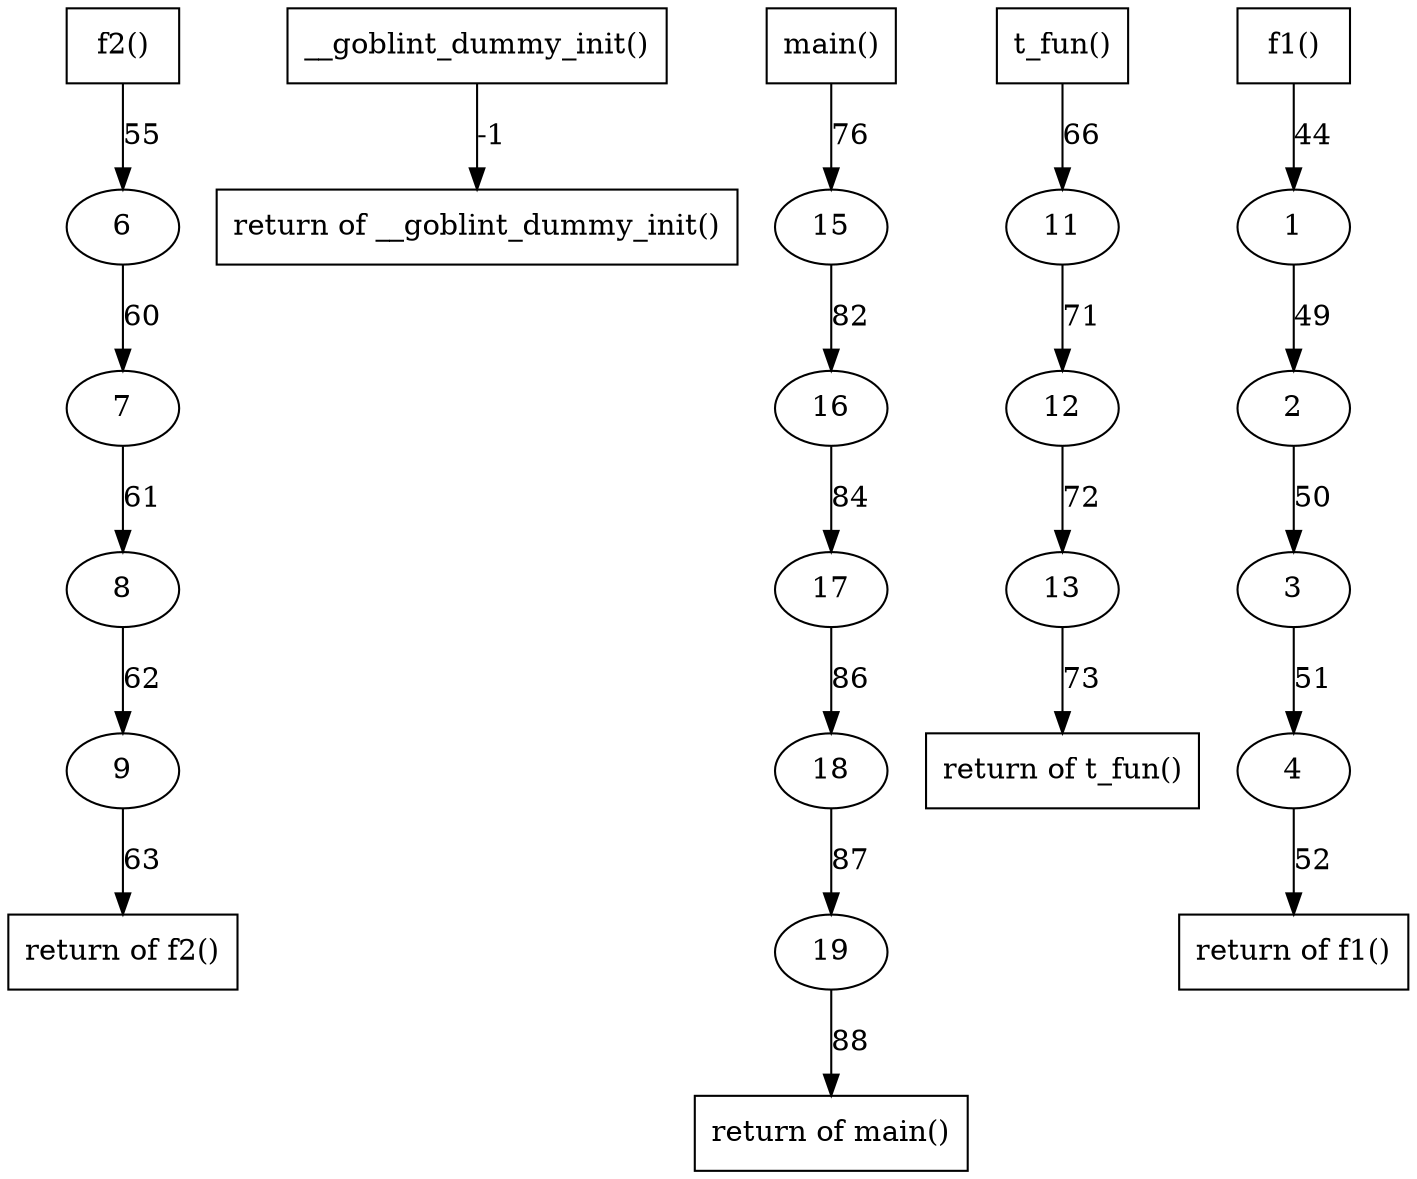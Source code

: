 digraph cfg {
	node [];
	7 -> 8 [label = "61"] ;
	fun3 -> ret3 [label = "-1"] ;
	19 -> ret347 [label = "88"] ;
	18 -> 19 [label = "87"] ;
	13 -> ret344 [label = "73"] ;
	4 -> ret339 [label = "52"] ;
	1 -> 2 [label = "49"] ;
	17 -> 18 [label = "86"] ;
	fun344 -> 11 [label = "66"] ;
	11 -> 12 [label = "71"] ;
	8 -> 9 [label = "62"] ;
	3 -> 4 [label = "51"] ;
	2 -> 3 [label = "50"] ;
	12 -> 13 [label = "72"] ;
	15 -> 16 [label = "82"] ;
	6 -> 7 [label = "60"] ;
	fun347 -> 15 [label = "76"] ;
	16 -> 17 [label = "84"] ;
	fun339 -> 1 [label = "44"] ;
	9 -> ret342 [label = "63"] ;
	fun342 -> 6 [label = "55"] ;
	8 [];
	ret3 [label="return of __goblint_dummy_init()",shape=box];
	ret347 [label="return of main()",shape=box];
	fun342 [label="f2()",shape=box];
	19 [];
	fun339 [label="f1()",shape=box];
	ret344 [label="return of t_fun()",shape=box];
	2 [];
	ret339 [label="return of f1()",shape=box];
	18 [];
	11 [];
	fun347 [label="main()",shape=box];
	fun344 [label="t_fun()",shape=box];
	12 [];
	9 [];
	4 [];
	3 [];
	13 [];
	16 [];
	7 [];
	15 [];
	17 [];
	fun3 [label="__goblint_dummy_init()",shape=box];
	1 [];
	ret342 [label="return of f2()",shape=box];
	6 [];
}
